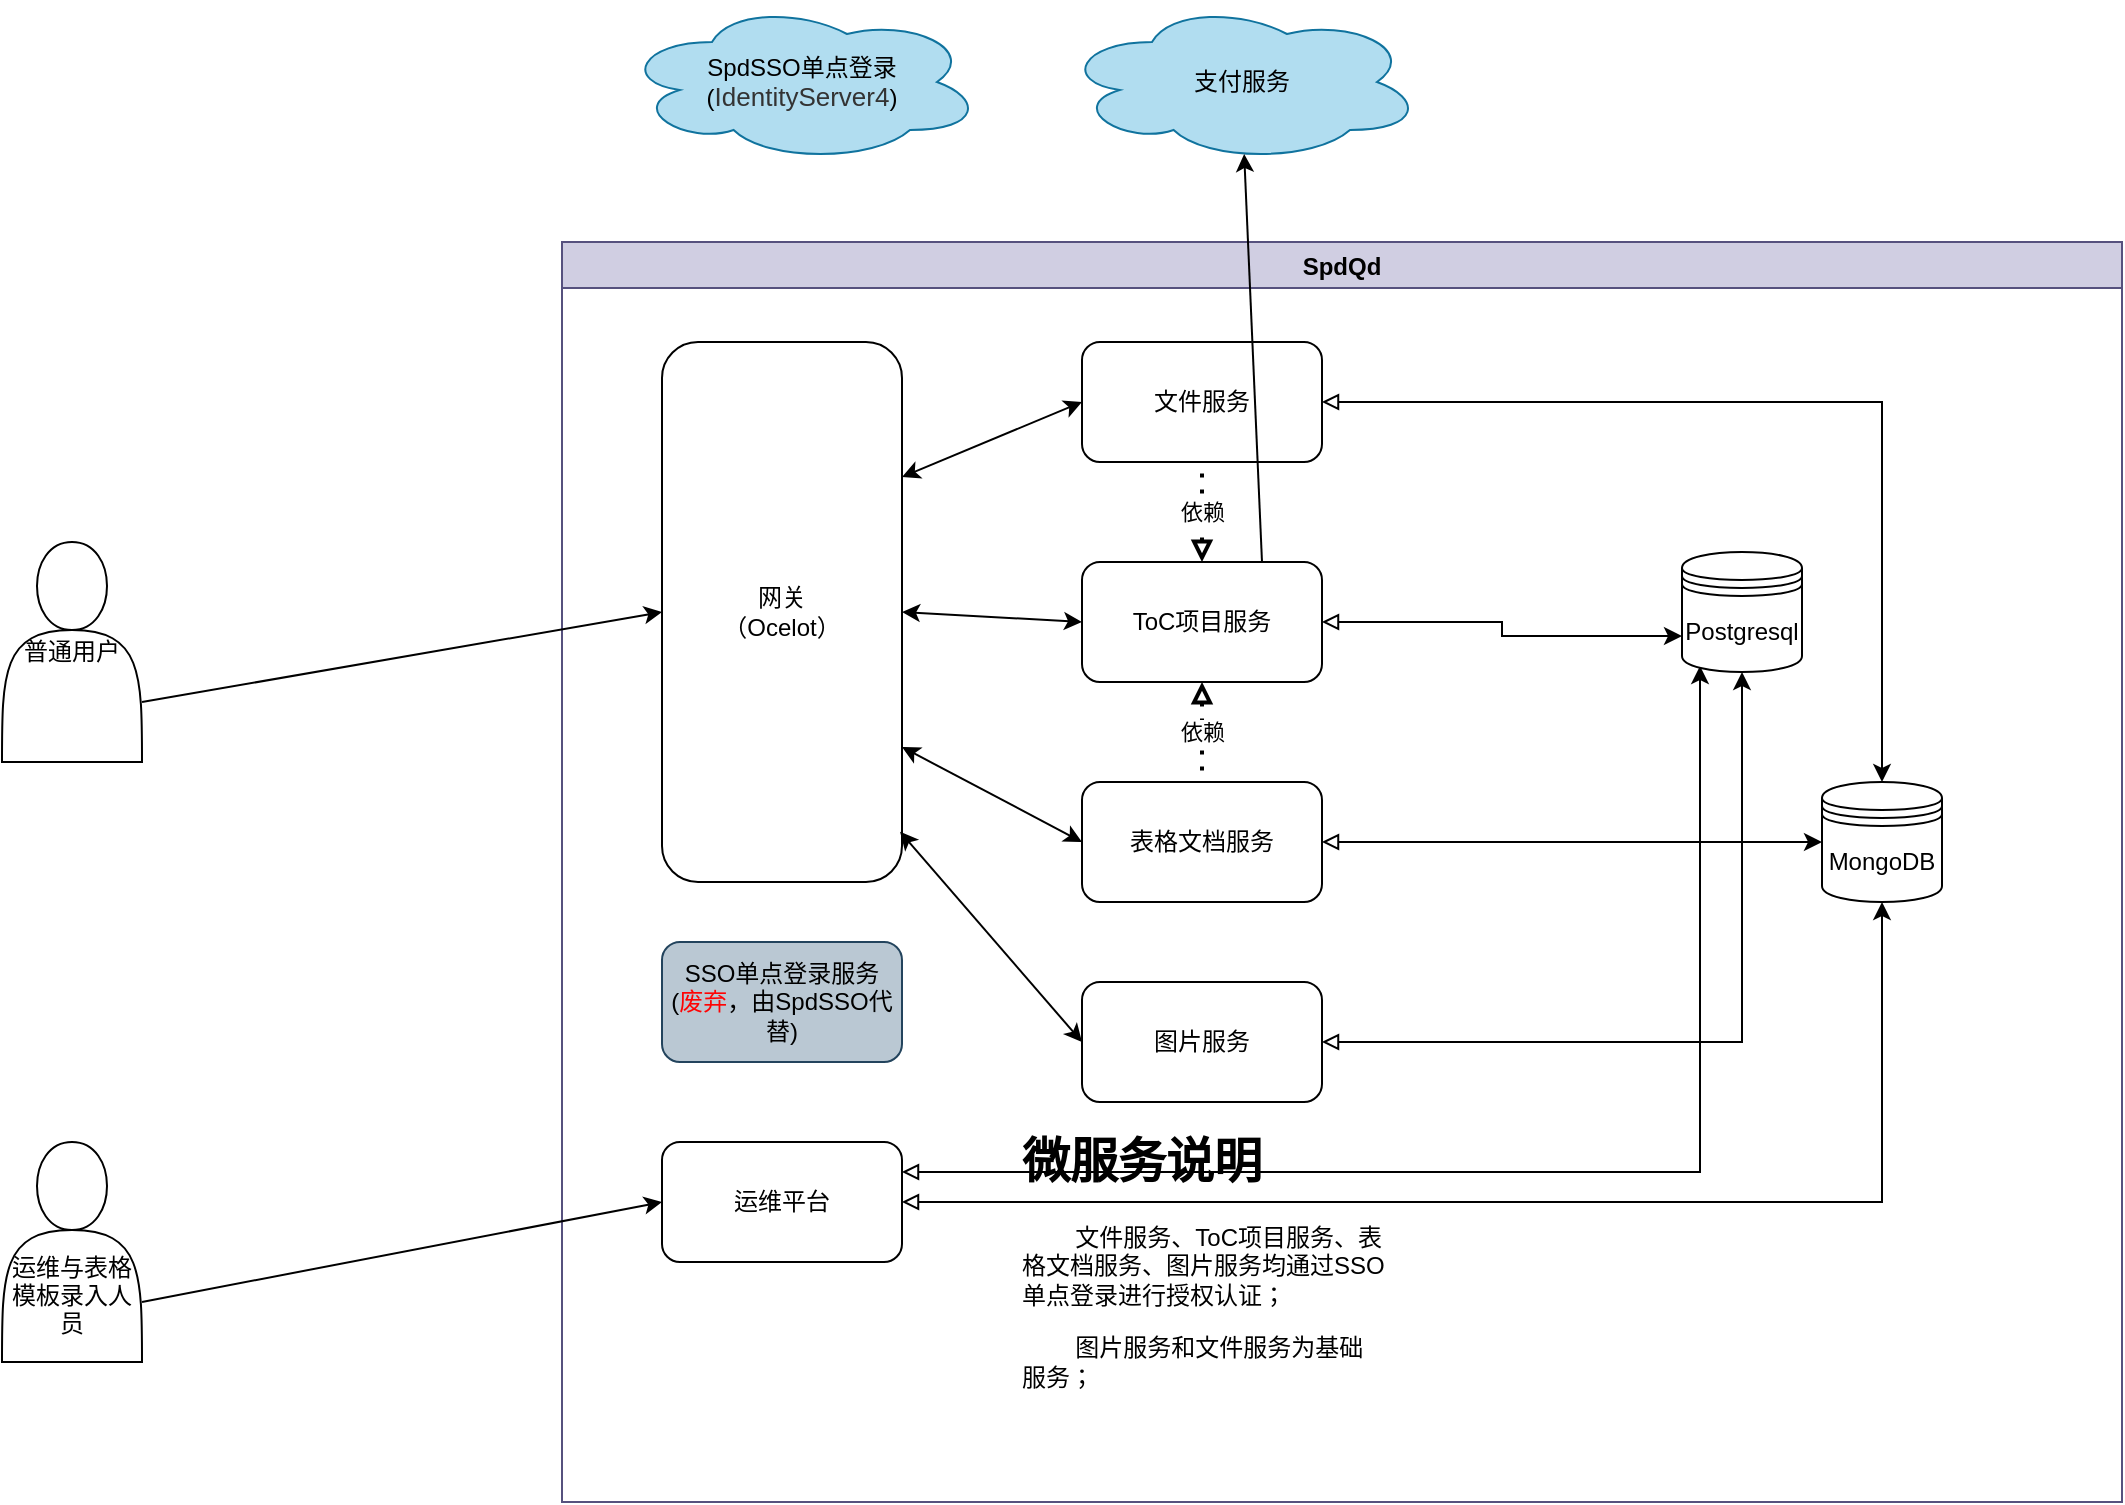 <mxfile version="13.5.1" type="github">
  <diagram id="HT3FxX0pIOCQpgL--td7" name="Page-1">
    <mxGraphModel dx="2249" dy="1963" grid="1" gridSize="10" guides="1" tooltips="1" connect="1" arrows="1" fold="1" page="1" pageScale="1" pageWidth="827" pageHeight="1169" math="0" shadow="0">
      <root>
        <mxCell id="0" />
        <mxCell id="1" parent="0" />
        <mxCell id="hoViXtWKNpGrK3gVjjk8-4" value="SpdQd" style="swimlane;fillColor=#d0cee2;strokeColor=#56517e;" vertex="1" parent="1">
          <mxGeometry x="10" y="80" width="780" height="630" as="geometry" />
        </mxCell>
        <mxCell id="hoViXtWKNpGrK3gVjjk8-40" style="edgeStyle=orthogonalEdgeStyle;rounded=0;orthogonalLoop=1;jettySize=auto;html=1;exitX=1;exitY=0.5;exitDx=0;exitDy=0;entryX=0;entryY=0.5;entryDx=0;entryDy=0;startArrow=block;startFill=0;" edge="1" parent="hoViXtWKNpGrK3gVjjk8-4" source="hoViXtWKNpGrK3gVjjk8-8" target="hoViXtWKNpGrK3gVjjk8-39">
          <mxGeometry relative="1" as="geometry" />
        </mxCell>
        <mxCell id="hoViXtWKNpGrK3gVjjk8-8" value="表格文档服务" style="rounded=1;whiteSpace=wrap;html=1;" vertex="1" parent="hoViXtWKNpGrK3gVjjk8-4">
          <mxGeometry x="260" y="270" width="120" height="60" as="geometry" />
        </mxCell>
        <mxCell id="hoViXtWKNpGrK3gVjjk8-45" style="edgeStyle=orthogonalEdgeStyle;rounded=0;orthogonalLoop=1;jettySize=auto;html=1;exitX=1;exitY=0.5;exitDx=0;exitDy=0;entryX=0.5;entryY=1;entryDx=0;entryDy=0;startArrow=block;startFill=0;" edge="1" parent="hoViXtWKNpGrK3gVjjk8-4" source="hoViXtWKNpGrK3gVjjk8-9" target="hoViXtWKNpGrK3gVjjk8-37">
          <mxGeometry relative="1" as="geometry" />
        </mxCell>
        <mxCell id="hoViXtWKNpGrK3gVjjk8-9" value="图片服务" style="rounded=1;whiteSpace=wrap;html=1;" vertex="1" parent="hoViXtWKNpGrK3gVjjk8-4">
          <mxGeometry x="260" y="370" width="120" height="60" as="geometry" />
        </mxCell>
        <mxCell id="hoViXtWKNpGrK3gVjjk8-48" style="edgeStyle=orthogonalEdgeStyle;rounded=0;orthogonalLoop=1;jettySize=auto;html=1;exitX=1;exitY=0.5;exitDx=0;exitDy=0;startArrow=block;startFill=0;" edge="1" parent="hoViXtWKNpGrK3gVjjk8-4" source="hoViXtWKNpGrK3gVjjk8-10" target="hoViXtWKNpGrK3gVjjk8-39">
          <mxGeometry relative="1" as="geometry" />
        </mxCell>
        <mxCell id="hoViXtWKNpGrK3gVjjk8-10" value="文件服务" style="rounded=1;whiteSpace=wrap;html=1;" vertex="1" parent="hoViXtWKNpGrK3gVjjk8-4">
          <mxGeometry x="260" y="50" width="120" height="60" as="geometry" />
        </mxCell>
        <mxCell id="hoViXtWKNpGrK3gVjjk8-11" value="SSO单点登录服务&lt;br&gt;(&lt;font color=&quot;#ff0303&quot;&gt;废弃&lt;/font&gt;，由SpdSSO代替)" style="rounded=1;whiteSpace=wrap;html=1;fillColor=#bac8d3;strokeColor=#23445d;" vertex="1" parent="hoViXtWKNpGrK3gVjjk8-4">
          <mxGeometry x="50" y="350" width="120" height="60" as="geometry" />
        </mxCell>
        <mxCell id="hoViXtWKNpGrK3gVjjk8-46" style="edgeStyle=orthogonalEdgeStyle;rounded=0;orthogonalLoop=1;jettySize=auto;html=1;exitX=1;exitY=0.5;exitDx=0;exitDy=0;entryX=0.5;entryY=1;entryDx=0;entryDy=0;startArrow=block;startFill=0;" edge="1" parent="hoViXtWKNpGrK3gVjjk8-4" source="hoViXtWKNpGrK3gVjjk8-12" target="hoViXtWKNpGrK3gVjjk8-39">
          <mxGeometry relative="1" as="geometry" />
        </mxCell>
        <mxCell id="hoViXtWKNpGrK3gVjjk8-47" style="edgeStyle=orthogonalEdgeStyle;rounded=0;orthogonalLoop=1;jettySize=auto;html=1;exitX=1;exitY=0.25;exitDx=0;exitDy=0;entryX=0.15;entryY=0.95;entryDx=0;entryDy=0;entryPerimeter=0;startArrow=block;startFill=0;" edge="1" parent="hoViXtWKNpGrK3gVjjk8-4" source="hoViXtWKNpGrK3gVjjk8-12" target="hoViXtWKNpGrK3gVjjk8-37">
          <mxGeometry relative="1" as="geometry" />
        </mxCell>
        <mxCell id="hoViXtWKNpGrK3gVjjk8-12" value="运维平台" style="rounded=1;whiteSpace=wrap;html=1;" vertex="1" parent="hoViXtWKNpGrK3gVjjk8-4">
          <mxGeometry x="50" y="450" width="120" height="60" as="geometry" />
        </mxCell>
        <mxCell id="hoViXtWKNpGrK3gVjjk8-14" value="网关&lt;br&gt;（Ocelot）" style="rounded=1;whiteSpace=wrap;html=1;" vertex="1" parent="hoViXtWKNpGrK3gVjjk8-4">
          <mxGeometry x="50" y="50" width="120" height="270" as="geometry" />
        </mxCell>
        <mxCell id="hoViXtWKNpGrK3gVjjk8-41" style="edgeStyle=orthogonalEdgeStyle;rounded=0;orthogonalLoop=1;jettySize=auto;html=1;exitX=1;exitY=0.5;exitDx=0;exitDy=0;entryX=0;entryY=0.7;entryDx=0;entryDy=0;startArrow=block;startFill=0;" edge="1" parent="hoViXtWKNpGrK3gVjjk8-4" source="hoViXtWKNpGrK3gVjjk8-19" target="hoViXtWKNpGrK3gVjjk8-37">
          <mxGeometry relative="1" as="geometry" />
        </mxCell>
        <mxCell id="hoViXtWKNpGrK3gVjjk8-19" value="ToC项目服务" style="rounded=1;whiteSpace=wrap;html=1;" vertex="1" parent="hoViXtWKNpGrK3gVjjk8-4">
          <mxGeometry x="260" y="160" width="120" height="60" as="geometry" />
        </mxCell>
        <mxCell id="hoViXtWKNpGrK3gVjjk8-21" value="" style="endArrow=classic;startArrow=classic;html=1;exitX=1;exitY=0.5;exitDx=0;exitDy=0;entryX=0;entryY=0.5;entryDx=0;entryDy=0;" edge="1" parent="hoViXtWKNpGrK3gVjjk8-4" source="hoViXtWKNpGrK3gVjjk8-14" target="hoViXtWKNpGrK3gVjjk8-19">
          <mxGeometry width="50" height="50" relative="1" as="geometry">
            <mxPoint x="390" y="230" as="sourcePoint" />
            <mxPoint x="440" y="180" as="targetPoint" />
          </mxGeometry>
        </mxCell>
        <mxCell id="hoViXtWKNpGrK3gVjjk8-22" value="" style="endArrow=classic;startArrow=classic;html=1;exitX=1;exitY=0.75;exitDx=0;exitDy=0;entryX=0;entryY=0.5;entryDx=0;entryDy=0;" edge="1" parent="hoViXtWKNpGrK3gVjjk8-4" source="hoViXtWKNpGrK3gVjjk8-14" target="hoViXtWKNpGrK3gVjjk8-8">
          <mxGeometry width="50" height="50" relative="1" as="geometry">
            <mxPoint x="180" y="165" as="sourcePoint" />
            <mxPoint x="250" y="90" as="targetPoint" />
          </mxGeometry>
        </mxCell>
        <mxCell id="hoViXtWKNpGrK3gVjjk8-27" value="依赖" style="endArrow=none;dashed=1;html=1;dashPattern=1 3;strokeWidth=2;startArrow=block;startFill=0;exitX=0.5;exitY=1;exitDx=0;exitDy=0;entryX=0.5;entryY=0;entryDx=0;entryDy=0;" edge="1" parent="hoViXtWKNpGrK3gVjjk8-4" source="hoViXtWKNpGrK3gVjjk8-19" target="hoViXtWKNpGrK3gVjjk8-8">
          <mxGeometry width="50" height="50" relative="1" as="geometry">
            <mxPoint x="430" y="150" as="sourcePoint" />
            <mxPoint x="480" y="100" as="targetPoint" />
          </mxGeometry>
        </mxCell>
        <mxCell id="hoViXtWKNpGrK3gVjjk8-28" value="依赖" style="endArrow=none;dashed=1;html=1;dashPattern=1 3;strokeWidth=2;startArrow=block;startFill=0;entryX=0.5;entryY=1;entryDx=0;entryDy=0;exitX=0.5;exitY=0;exitDx=0;exitDy=0;" edge="1" parent="hoViXtWKNpGrK3gVjjk8-4" source="hoViXtWKNpGrK3gVjjk8-19" target="hoViXtWKNpGrK3gVjjk8-10">
          <mxGeometry width="50" height="50" relative="1" as="geometry">
            <mxPoint x="310" y="130" as="sourcePoint" />
            <mxPoint x="320" y="280" as="targetPoint" />
          </mxGeometry>
        </mxCell>
        <mxCell id="hoViXtWKNpGrK3gVjjk8-29" value="" style="endArrow=classic;startArrow=classic;html=1;exitX=1;exitY=0.25;exitDx=0;exitDy=0;entryX=0;entryY=0.5;entryDx=0;entryDy=0;" edge="1" parent="hoViXtWKNpGrK3gVjjk8-4" source="hoViXtWKNpGrK3gVjjk8-14" target="hoViXtWKNpGrK3gVjjk8-10">
          <mxGeometry width="50" height="50" relative="1" as="geometry">
            <mxPoint x="170" y="210" as="sourcePoint" />
            <mxPoint x="250" y="190" as="targetPoint" />
          </mxGeometry>
        </mxCell>
        <mxCell id="hoViXtWKNpGrK3gVjjk8-30" value="" style="endArrow=classic;startArrow=classic;html=1;exitX=0.992;exitY=0.907;exitDx=0;exitDy=0;entryX=0;entryY=0.5;entryDx=0;entryDy=0;exitPerimeter=0;" edge="1" parent="hoViXtWKNpGrK3gVjjk8-4" source="hoViXtWKNpGrK3gVjjk8-14" target="hoViXtWKNpGrK3gVjjk8-9">
          <mxGeometry width="50" height="50" relative="1" as="geometry">
            <mxPoint x="170" y="370.0" as="sourcePoint" />
            <mxPoint x="250" y="407.08" as="targetPoint" />
          </mxGeometry>
        </mxCell>
        <mxCell id="hoViXtWKNpGrK3gVjjk8-34" value="&lt;h1&gt;微服务说明&lt;/h1&gt;&lt;p&gt;&amp;nbsp; &amp;nbsp; &amp;nbsp; &amp;nbsp; 文件服务、ToC项目服务、表格文档服务、图片服务均通过SSO单点登录进行授权认证；&lt;/p&gt;&lt;p&gt;&amp;nbsp; &amp;nbsp; &amp;nbsp; &amp;nbsp; 图片服务和文件服务为基础服务；&lt;/p&gt;&lt;p&gt;&lt;br&gt;&lt;/p&gt;" style="text;html=1;strokeColor=none;fillColor=none;spacing=5;spacingTop=-20;whiteSpace=wrap;overflow=hidden;rounded=0;" vertex="1" parent="hoViXtWKNpGrK3gVjjk8-4">
          <mxGeometry x="225" y="440" width="190" height="140" as="geometry" />
        </mxCell>
        <mxCell id="hoViXtWKNpGrK3gVjjk8-37" value="Postgresql" style="shape=datastore;whiteSpace=wrap;html=1;" vertex="1" parent="hoViXtWKNpGrK3gVjjk8-4">
          <mxGeometry x="560" y="155" width="60" height="60" as="geometry" />
        </mxCell>
        <mxCell id="hoViXtWKNpGrK3gVjjk8-39" value="MongoDB" style="shape=datastore;whiteSpace=wrap;html=1;" vertex="1" parent="hoViXtWKNpGrK3gVjjk8-4">
          <mxGeometry x="630" y="270" width="60" height="60" as="geometry" />
        </mxCell>
        <mxCell id="hoViXtWKNpGrK3gVjjk8-5" value="SpdSSO单点登录&lt;br&gt;(&lt;font color=&quot;#333333&quot; face=&quot;microsoft yahei, arial, sans-serif&quot;&gt;&lt;span style=&quot;font-size: 13px&quot;&gt;IdentityServer4&lt;/span&gt;&lt;/font&gt;)" style="ellipse;shape=cloud;whiteSpace=wrap;html=1;fillColor=#b1ddf0;strokeColor=#10739e;" vertex="1" parent="1">
          <mxGeometry x="40" y="-40" width="180" height="80" as="geometry" />
        </mxCell>
        <mxCell id="hoViXtWKNpGrK3gVjjk8-7" value="支付服务" style="ellipse;shape=cloud;whiteSpace=wrap;html=1;fillColor=#b1ddf0;strokeColor=#10739e;" vertex="1" parent="1">
          <mxGeometry x="260" y="-40" width="180" height="80" as="geometry" />
        </mxCell>
        <mxCell id="hoViXtWKNpGrK3gVjjk8-15" value="普通用户" style="shape=actor;whiteSpace=wrap;html=1;" vertex="1" parent="1">
          <mxGeometry x="-270" y="230" width="70" height="110" as="geometry" />
        </mxCell>
        <mxCell id="hoViXtWKNpGrK3gVjjk8-17" value="&lt;br&gt;&lt;br&gt;&lt;br&gt;运维与表格模板录入人员" style="shape=actor;whiteSpace=wrap;html=1;" vertex="1" parent="1">
          <mxGeometry x="-270" y="530" width="70" height="110" as="geometry" />
        </mxCell>
        <mxCell id="hoViXtWKNpGrK3gVjjk8-32" value="" style="endArrow=classic;html=1;entryX=0;entryY=0.5;entryDx=0;entryDy=0;" edge="1" parent="1" target="hoViXtWKNpGrK3gVjjk8-14">
          <mxGeometry width="50" height="50" relative="1" as="geometry">
            <mxPoint x="-200" y="310" as="sourcePoint" />
            <mxPoint x="-150" y="260" as="targetPoint" />
          </mxGeometry>
        </mxCell>
        <mxCell id="hoViXtWKNpGrK3gVjjk8-33" value="" style="endArrow=classic;html=1;entryX=0;entryY=0.5;entryDx=0;entryDy=0;" edge="1" parent="1" target="hoViXtWKNpGrK3gVjjk8-12">
          <mxGeometry width="50" height="50" relative="1" as="geometry">
            <mxPoint x="-200" y="610" as="sourcePoint" />
            <mxPoint x="-150" y="560" as="targetPoint" />
          </mxGeometry>
        </mxCell>
        <mxCell id="hoViXtWKNpGrK3gVjjk8-36" value="" style="endArrow=classic;html=1;exitX=0.75;exitY=0;exitDx=0;exitDy=0;entryX=0.506;entryY=0.95;entryDx=0;entryDy=0;entryPerimeter=0;" edge="1" parent="1" source="hoViXtWKNpGrK3gVjjk8-19" target="hoViXtWKNpGrK3gVjjk8-7">
          <mxGeometry width="50" height="50" relative="1" as="geometry">
            <mxPoint x="310" y="280" as="sourcePoint" />
            <mxPoint x="360" y="230" as="targetPoint" />
          </mxGeometry>
        </mxCell>
      </root>
    </mxGraphModel>
  </diagram>
</mxfile>
